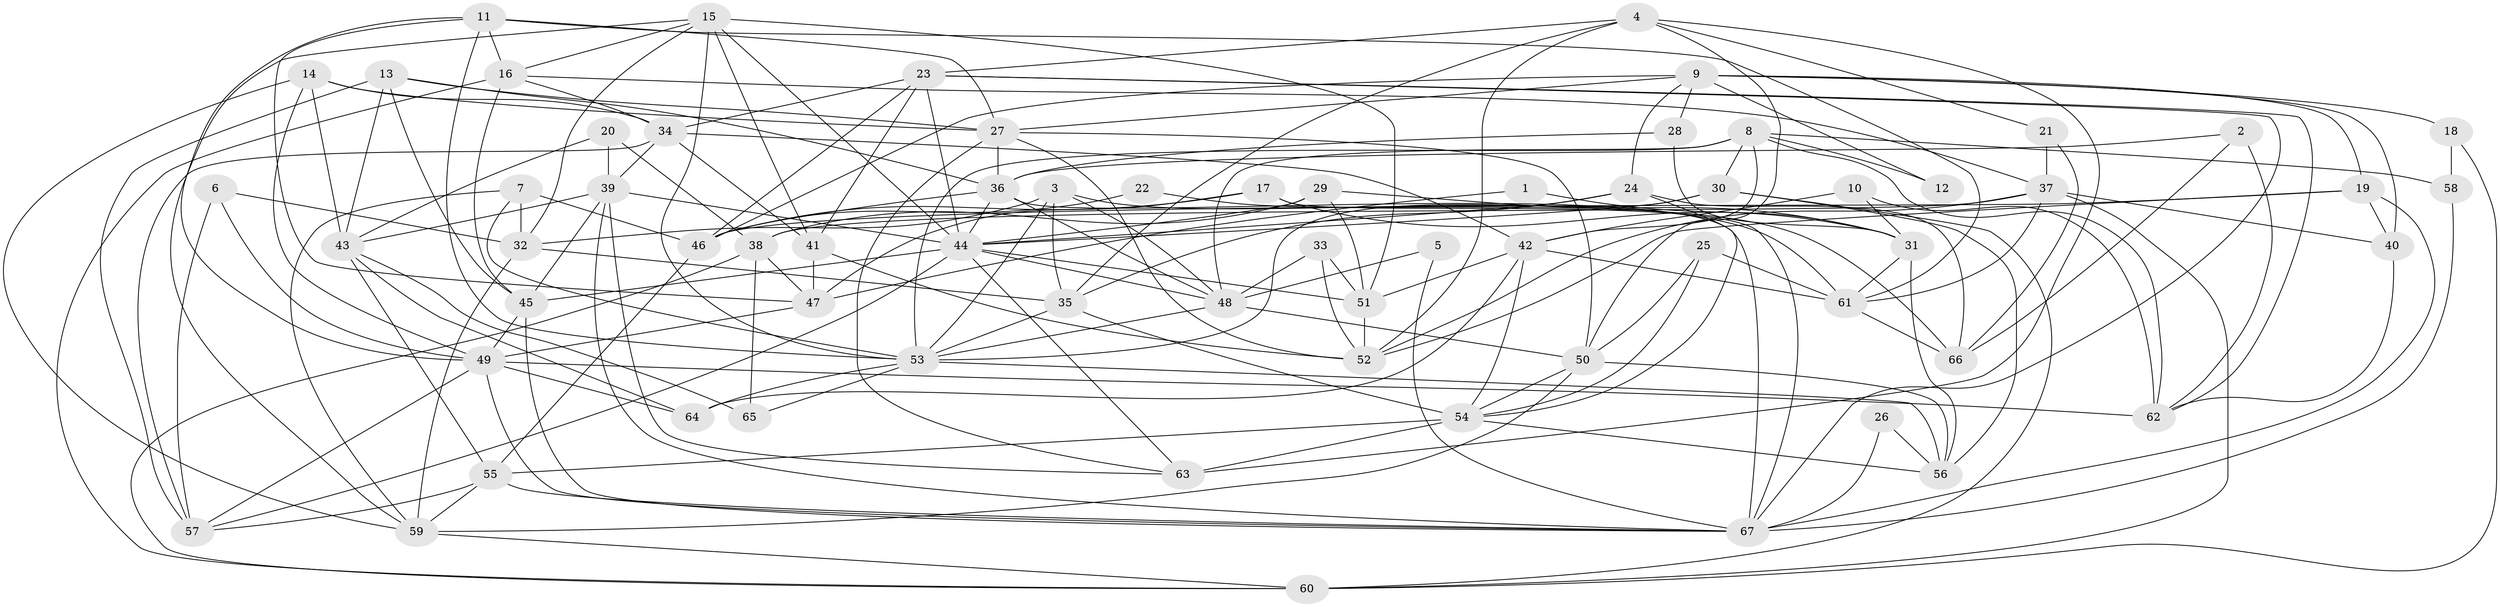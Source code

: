 // original degree distribution, {2: 0.15037593984962405, 3: 0.2857142857142857, 6: 0.14285714285714285, 4: 0.20300751879699247, 5: 0.18045112781954886, 7: 0.03007518796992481, 8: 0.007518796992481203}
// Generated by graph-tools (version 1.1) at 2025/50/03/09/25 03:50:05]
// undirected, 67 vertices, 187 edges
graph export_dot {
graph [start="1"]
  node [color=gray90,style=filled];
  1;
  2;
  3;
  4;
  5;
  6;
  7;
  8;
  9;
  10;
  11;
  12;
  13;
  14;
  15;
  16;
  17;
  18;
  19;
  20;
  21;
  22;
  23;
  24;
  25;
  26;
  27;
  28;
  29;
  30;
  31;
  32;
  33;
  34;
  35;
  36;
  37;
  38;
  39;
  40;
  41;
  42;
  43;
  44;
  45;
  46;
  47;
  48;
  49;
  50;
  51;
  52;
  53;
  54;
  55;
  56;
  57;
  58;
  59;
  60;
  61;
  62;
  63;
  64;
  65;
  66;
  67;
  1 -- 31 [weight=1.0];
  1 -- 47 [weight=1.0];
  2 -- 36 [weight=1.0];
  2 -- 62 [weight=1.0];
  2 -- 66 [weight=1.0];
  3 -- 32 [weight=1.0];
  3 -- 35 [weight=1.0];
  3 -- 48 [weight=1.0];
  3 -- 53 [weight=1.0];
  3 -- 61 [weight=2.0];
  4 -- 21 [weight=1.0];
  4 -- 23 [weight=1.0];
  4 -- 35 [weight=1.0];
  4 -- 50 [weight=1.0];
  4 -- 52 [weight=1.0];
  4 -- 63 [weight=1.0];
  5 -- 48 [weight=1.0];
  5 -- 67 [weight=1.0];
  6 -- 32 [weight=1.0];
  6 -- 49 [weight=1.0];
  6 -- 57 [weight=1.0];
  7 -- 32 [weight=1.0];
  7 -- 46 [weight=1.0];
  7 -- 53 [weight=1.0];
  7 -- 59 [weight=1.0];
  8 -- 12 [weight=1.0];
  8 -- 30 [weight=1.0];
  8 -- 42 [weight=1.0];
  8 -- 48 [weight=1.0];
  8 -- 53 [weight=1.0];
  8 -- 58 [weight=1.0];
  8 -- 62 [weight=1.0];
  9 -- 12 [weight=1.0];
  9 -- 18 [weight=1.0];
  9 -- 19 [weight=1.0];
  9 -- 24 [weight=1.0];
  9 -- 27 [weight=1.0];
  9 -- 28 [weight=1.0];
  9 -- 40 [weight=1.0];
  9 -- 46 [weight=1.0];
  10 -- 31 [weight=1.0];
  10 -- 42 [weight=1.0];
  10 -- 62 [weight=1.0];
  11 -- 16 [weight=1.0];
  11 -- 27 [weight=1.0];
  11 -- 47 [weight=1.0];
  11 -- 49 [weight=1.0];
  11 -- 53 [weight=1.0];
  11 -- 61 [weight=1.0];
  13 -- 27 [weight=1.0];
  13 -- 36 [weight=1.0];
  13 -- 43 [weight=1.0];
  13 -- 45 [weight=1.0];
  13 -- 57 [weight=1.0];
  14 -- 27 [weight=1.0];
  14 -- 34 [weight=1.0];
  14 -- 43 [weight=1.0];
  14 -- 49 [weight=1.0];
  14 -- 59 [weight=1.0];
  15 -- 16 [weight=1.0];
  15 -- 32 [weight=1.0];
  15 -- 41 [weight=1.0];
  15 -- 44 [weight=1.0];
  15 -- 51 [weight=1.0];
  15 -- 53 [weight=1.0];
  15 -- 59 [weight=1.0];
  16 -- 34 [weight=1.0];
  16 -- 37 [weight=1.0];
  16 -- 45 [weight=1.0];
  16 -- 60 [weight=1.0];
  17 -- 31 [weight=1.0];
  17 -- 46 [weight=1.0];
  17 -- 47 [weight=2.0];
  17 -- 67 [weight=1.0];
  18 -- 58 [weight=1.0];
  18 -- 60 [weight=1.0];
  19 -- 40 [weight=1.0];
  19 -- 46 [weight=1.0];
  19 -- 52 [weight=1.0];
  19 -- 67 [weight=1.0];
  20 -- 38 [weight=1.0];
  20 -- 39 [weight=1.0];
  20 -- 43 [weight=1.0];
  21 -- 37 [weight=1.0];
  21 -- 66 [weight=1.0];
  22 -- 46 [weight=1.0];
  22 -- 66 [weight=1.0];
  23 -- 34 [weight=1.0];
  23 -- 41 [weight=1.0];
  23 -- 44 [weight=1.0];
  23 -- 46 [weight=1.0];
  23 -- 62 [weight=1.0];
  23 -- 67 [weight=1.0];
  24 -- 35 [weight=1.0];
  24 -- 44 [weight=1.0];
  24 -- 54 [weight=1.0];
  24 -- 66 [weight=1.0];
  25 -- 50 [weight=1.0];
  25 -- 54 [weight=1.0];
  25 -- 61 [weight=1.0];
  26 -- 56 [weight=1.0];
  26 -- 67 [weight=1.0];
  27 -- 36 [weight=1.0];
  27 -- 50 [weight=1.0];
  27 -- 52 [weight=1.0];
  27 -- 63 [weight=1.0];
  28 -- 31 [weight=1.0];
  28 -- 36 [weight=1.0];
  29 -- 31 [weight=1.0];
  29 -- 38 [weight=1.0];
  29 -- 44 [weight=1.0];
  29 -- 51 [weight=1.0];
  30 -- 44 [weight=1.0];
  30 -- 53 [weight=1.0];
  30 -- 56 [weight=1.0];
  30 -- 60 [weight=1.0];
  31 -- 56 [weight=2.0];
  31 -- 61 [weight=1.0];
  32 -- 35 [weight=1.0];
  32 -- 59 [weight=1.0];
  33 -- 48 [weight=1.0];
  33 -- 51 [weight=1.0];
  33 -- 52 [weight=1.0];
  34 -- 39 [weight=1.0];
  34 -- 41 [weight=1.0];
  34 -- 42 [weight=1.0];
  34 -- 57 [weight=1.0];
  35 -- 53 [weight=1.0];
  35 -- 54 [weight=1.0];
  36 -- 44 [weight=1.0];
  36 -- 46 [weight=1.0];
  36 -- 48 [weight=1.0];
  36 -- 67 [weight=1.0];
  37 -- 38 [weight=1.0];
  37 -- 40 [weight=1.0];
  37 -- 52 [weight=1.0];
  37 -- 60 [weight=1.0];
  37 -- 61 [weight=1.0];
  38 -- 47 [weight=1.0];
  38 -- 60 [weight=1.0];
  38 -- 65 [weight=1.0];
  39 -- 43 [weight=1.0];
  39 -- 44 [weight=1.0];
  39 -- 45 [weight=1.0];
  39 -- 63 [weight=1.0];
  39 -- 67 [weight=1.0];
  40 -- 62 [weight=1.0];
  41 -- 47 [weight=2.0];
  41 -- 52 [weight=1.0];
  42 -- 51 [weight=1.0];
  42 -- 54 [weight=1.0];
  42 -- 61 [weight=1.0];
  42 -- 64 [weight=1.0];
  43 -- 55 [weight=1.0];
  43 -- 64 [weight=1.0];
  43 -- 65 [weight=1.0];
  44 -- 45 [weight=1.0];
  44 -- 48 [weight=1.0];
  44 -- 51 [weight=1.0];
  44 -- 57 [weight=1.0];
  44 -- 63 [weight=1.0];
  45 -- 49 [weight=1.0];
  45 -- 67 [weight=1.0];
  46 -- 55 [weight=1.0];
  47 -- 49 [weight=1.0];
  48 -- 50 [weight=1.0];
  48 -- 53 [weight=1.0];
  49 -- 57 [weight=1.0];
  49 -- 62 [weight=1.0];
  49 -- 64 [weight=1.0];
  49 -- 67 [weight=1.0];
  50 -- 54 [weight=1.0];
  50 -- 56 [weight=1.0];
  50 -- 59 [weight=1.0];
  51 -- 52 [weight=1.0];
  53 -- 56 [weight=1.0];
  53 -- 64 [weight=1.0];
  53 -- 65 [weight=1.0];
  54 -- 55 [weight=3.0];
  54 -- 56 [weight=2.0];
  54 -- 63 [weight=2.0];
  55 -- 57 [weight=1.0];
  55 -- 59 [weight=1.0];
  55 -- 67 [weight=1.0];
  58 -- 67 [weight=1.0];
  59 -- 60 [weight=1.0];
  61 -- 66 [weight=1.0];
}
